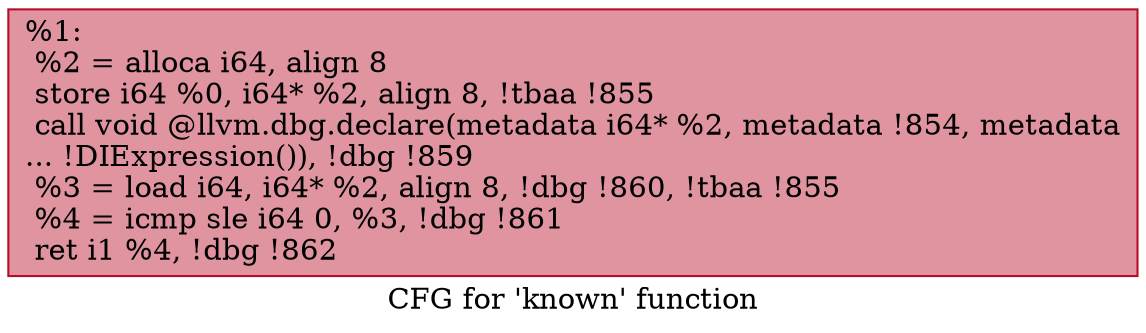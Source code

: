 digraph "CFG for 'known' function" {
	label="CFG for 'known' function";

	Node0x2363750 [shape=record,color="#b70d28ff", style=filled, fillcolor="#b70d2870",label="{%1:\l  %2 = alloca i64, align 8\l  store i64 %0, i64* %2, align 8, !tbaa !855\l  call void @llvm.dbg.declare(metadata i64* %2, metadata !854, metadata\l... !DIExpression()), !dbg !859\l  %3 = load i64, i64* %2, align 8, !dbg !860, !tbaa !855\l  %4 = icmp sle i64 0, %3, !dbg !861\l  ret i1 %4, !dbg !862\l}"];
}
